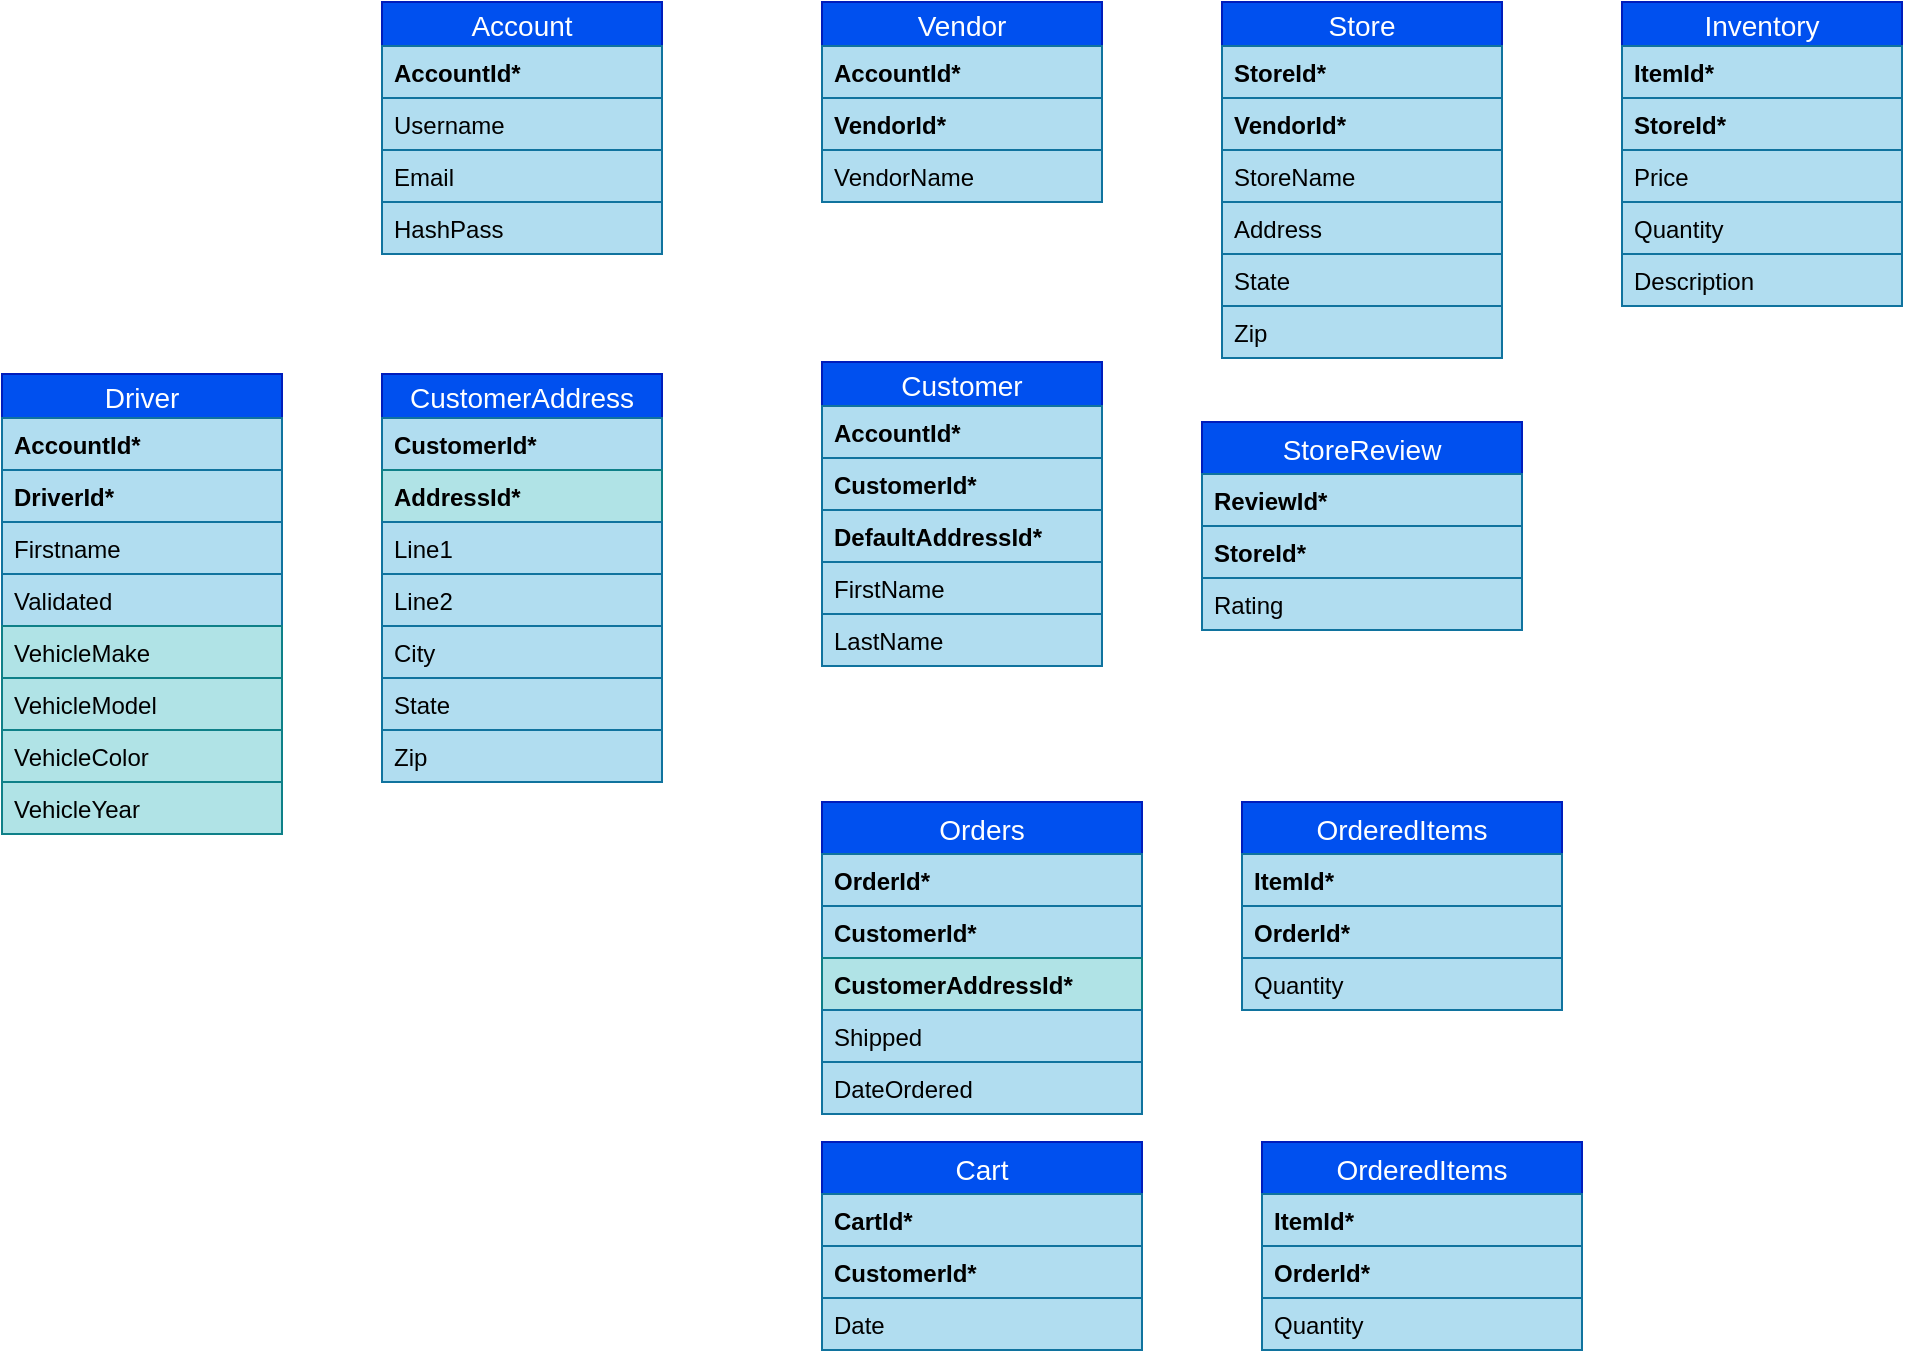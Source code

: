 <mxfile version="13.1.9" type="github">
  <diagram id="unekgs6rDZwSWhFbVp5t" name="Page-1">
    <mxGraphModel dx="2272" dy="791" grid="1" gridSize="10" guides="1" tooltips="1" connect="1" arrows="1" fold="1" page="1" pageScale="1" pageWidth="850" pageHeight="1100" math="0" shadow="0">
      <root>
        <mxCell id="0" />
        <mxCell id="1" parent="0" />
        <mxCell id="l6Wv7LGstVZR9h47YhLv-1" value="Vendor" style="swimlane;fontStyle=0;childLayout=stackLayout;horizontal=1;startSize=22;horizontalStack=0;resizeParent=1;resizeParentMax=0;resizeLast=0;collapsible=1;marginBottom=0;align=center;fontSize=14;fillColor=#0050ef;strokeColor=#001DBC;fontColor=#ffffff;" parent="1" vertex="1">
          <mxGeometry x="40" y="40" width="140" height="100" as="geometry" />
        </mxCell>
        <mxCell id="p-x26-pCPJ933fivSphl-17" value="AccountId*" style="text;strokeColor=#10739e;fillColor=#b1ddf0;spacingLeft=4;spacingRight=4;overflow=hidden;rotatable=0;points=[[0,0.5],[1,0.5]];portConstraint=eastwest;fontSize=12;fontStyle=1" vertex="1" parent="l6Wv7LGstVZR9h47YhLv-1">
          <mxGeometry y="22" width="140" height="26" as="geometry" />
        </mxCell>
        <mxCell id="l6Wv7LGstVZR9h47YhLv-2" value="VendorId*" style="text;strokeColor=#10739e;fillColor=#b1ddf0;spacingLeft=4;spacingRight=4;overflow=hidden;rotatable=0;points=[[0,0.5],[1,0.5]];portConstraint=eastwest;fontSize=12;fontStyle=1" parent="l6Wv7LGstVZR9h47YhLv-1" vertex="1">
          <mxGeometry y="48" width="140" height="26" as="geometry" />
        </mxCell>
        <mxCell id="l6Wv7LGstVZR9h47YhLv-3" value="VendorName" style="text;strokeColor=#10739e;fillColor=#b1ddf0;spacingLeft=4;spacingRight=4;overflow=hidden;rotatable=0;points=[[0,0.5],[1,0.5]];portConstraint=eastwest;fontSize=12;" parent="l6Wv7LGstVZR9h47YhLv-1" vertex="1">
          <mxGeometry y="74" width="140" height="26" as="geometry" />
        </mxCell>
        <mxCell id="l6Wv7LGstVZR9h47YhLv-5" value="Store" style="swimlane;fontStyle=0;childLayout=stackLayout;horizontal=1;startSize=22;horizontalStack=0;resizeParent=1;resizeParentMax=0;resizeLast=0;collapsible=1;marginBottom=0;align=center;fontSize=14;fillColor=#0050ef;strokeColor=#001DBC;fontColor=#ffffff;" parent="1" vertex="1">
          <mxGeometry x="240" y="40" width="140" height="178" as="geometry" />
        </mxCell>
        <mxCell id="l6Wv7LGstVZR9h47YhLv-11" value="StoreId*" style="text;strokeColor=#10739e;fillColor=#b1ddf0;spacingLeft=4;spacingRight=4;overflow=hidden;rotatable=0;points=[[0,0.5],[1,0.5]];portConstraint=eastwest;fontSize=12;fontStyle=1" parent="l6Wv7LGstVZR9h47YhLv-5" vertex="1">
          <mxGeometry y="22" width="140" height="26" as="geometry" />
        </mxCell>
        <mxCell id="l6Wv7LGstVZR9h47YhLv-6" value="VendorId*" style="text;strokeColor=#10739e;fillColor=#b1ddf0;spacingLeft=4;spacingRight=4;overflow=hidden;rotatable=0;points=[[0,0.5],[1,0.5]];portConstraint=eastwest;fontSize=12;fontStyle=1" parent="l6Wv7LGstVZR9h47YhLv-5" vertex="1">
          <mxGeometry y="48" width="140" height="26" as="geometry" />
        </mxCell>
        <mxCell id="l6Wv7LGstVZR9h47YhLv-7" value="StoreName" style="text;strokeColor=#10739e;fillColor=#b1ddf0;spacingLeft=4;spacingRight=4;overflow=hidden;rotatable=0;points=[[0,0.5],[1,0.5]];portConstraint=eastwest;fontSize=12;" parent="l6Wv7LGstVZR9h47YhLv-5" vertex="1">
          <mxGeometry y="74" width="140" height="26" as="geometry" />
        </mxCell>
        <mxCell id="l6Wv7LGstVZR9h47YhLv-8" value="Address" style="text;strokeColor=#10739e;fillColor=#b1ddf0;spacingLeft=4;spacingRight=4;overflow=hidden;rotatable=0;points=[[0,0.5],[1,0.5]];portConstraint=eastwest;fontSize=12;" parent="l6Wv7LGstVZR9h47YhLv-5" vertex="1">
          <mxGeometry y="100" width="140" height="26" as="geometry" />
        </mxCell>
        <mxCell id="l6Wv7LGstVZR9h47YhLv-9" value="State" style="text;strokeColor=#10739e;fillColor=#b1ddf0;spacingLeft=4;spacingRight=4;overflow=hidden;rotatable=0;points=[[0,0.5],[1,0.5]];portConstraint=eastwest;fontSize=12;" parent="l6Wv7LGstVZR9h47YhLv-5" vertex="1">
          <mxGeometry y="126" width="140" height="26" as="geometry" />
        </mxCell>
        <mxCell id="l6Wv7LGstVZR9h47YhLv-10" value="Zip" style="text;strokeColor=#10739e;fillColor=#b1ddf0;spacingLeft=4;spacingRight=4;overflow=hidden;rotatable=0;points=[[0,0.5],[1,0.5]];portConstraint=eastwest;fontSize=12;" parent="l6Wv7LGstVZR9h47YhLv-5" vertex="1">
          <mxGeometry y="152" width="140" height="26" as="geometry" />
        </mxCell>
        <mxCell id="l6Wv7LGstVZR9h47YhLv-12" value="Inventory" style="swimlane;fontStyle=0;childLayout=stackLayout;horizontal=1;startSize=22;horizontalStack=0;resizeParent=1;resizeParentMax=0;resizeLast=0;collapsible=1;marginBottom=0;align=center;fontSize=14;fillColor=#0050ef;strokeColor=#001DBC;fontColor=#ffffff;" parent="1" vertex="1">
          <mxGeometry x="440" y="40" width="140" height="152" as="geometry" />
        </mxCell>
        <mxCell id="l6Wv7LGstVZR9h47YhLv-13" value="ItemId*" style="text;strokeColor=#10739e;fillColor=#b1ddf0;spacingLeft=4;spacingRight=4;overflow=hidden;rotatable=0;points=[[0,0.5],[1,0.5]];portConstraint=eastwest;fontSize=12;fontStyle=1" parent="l6Wv7LGstVZR9h47YhLv-12" vertex="1">
          <mxGeometry y="22" width="140" height="26" as="geometry" />
        </mxCell>
        <mxCell id="l6Wv7LGstVZR9h47YhLv-14" value="StoreId*" style="text;strokeColor=#10739e;fillColor=#b1ddf0;spacingLeft=4;spacingRight=4;overflow=hidden;rotatable=0;points=[[0,0.5],[1,0.5]];portConstraint=eastwest;fontSize=12;fontStyle=1" parent="l6Wv7LGstVZR9h47YhLv-12" vertex="1">
          <mxGeometry y="48" width="140" height="26" as="geometry" />
        </mxCell>
        <mxCell id="l6Wv7LGstVZR9h47YhLv-15" value="Price" style="text;strokeColor=#10739e;fillColor=#b1ddf0;spacingLeft=4;spacingRight=4;overflow=hidden;rotatable=0;points=[[0,0.5],[1,0.5]];portConstraint=eastwest;fontSize=12;" parent="l6Wv7LGstVZR9h47YhLv-12" vertex="1">
          <mxGeometry y="74" width="140" height="26" as="geometry" />
        </mxCell>
        <mxCell id="l6Wv7LGstVZR9h47YhLv-16" value="Quantity" style="text;strokeColor=#10739e;fillColor=#b1ddf0;spacingLeft=4;spacingRight=4;overflow=hidden;rotatable=0;points=[[0,0.5],[1,0.5]];portConstraint=eastwest;fontSize=12;" parent="l6Wv7LGstVZR9h47YhLv-12" vertex="1">
          <mxGeometry y="100" width="140" height="26" as="geometry" />
        </mxCell>
        <mxCell id="l6Wv7LGstVZR9h47YhLv-17" value="Description" style="text;strokeColor=#10739e;fillColor=#b1ddf0;spacingLeft=4;spacingRight=4;overflow=hidden;rotatable=0;points=[[0,0.5],[1,0.5]];portConstraint=eastwest;fontSize=12;" parent="l6Wv7LGstVZR9h47YhLv-12" vertex="1">
          <mxGeometry y="126" width="140" height="26" as="geometry" />
        </mxCell>
        <mxCell id="l6Wv7LGstVZR9h47YhLv-23" value="Orders" style="swimlane;fontStyle=0;childLayout=stackLayout;horizontal=1;startSize=26;horizontalStack=0;resizeParent=1;resizeParentMax=0;resizeLast=0;collapsible=1;marginBottom=0;align=center;fontSize=14;fillColor=#0050ef;strokeColor=#001DBC;fontColor=#ffffff;" parent="1" vertex="1">
          <mxGeometry x="40" y="440" width="160" height="156" as="geometry" />
        </mxCell>
        <mxCell id="l6Wv7LGstVZR9h47YhLv-24" value="OrderId*" style="text;strokeColor=#10739e;fillColor=#b1ddf0;spacingLeft=4;spacingRight=4;overflow=hidden;rotatable=0;points=[[0,0.5],[1,0.5]];portConstraint=eastwest;fontSize=12;fontStyle=1" parent="l6Wv7LGstVZR9h47YhLv-23" vertex="1">
          <mxGeometry y="26" width="160" height="26" as="geometry" />
        </mxCell>
        <mxCell id="l6Wv7LGstVZR9h47YhLv-27" value="CustomerId*" style="text;strokeColor=#10739e;fillColor=#b1ddf0;spacingLeft=4;spacingRight=4;overflow=hidden;rotatable=0;points=[[0,0.5],[1,0.5]];portConstraint=eastwest;fontSize=12;fontStyle=1" parent="l6Wv7LGstVZR9h47YhLv-23" vertex="1">
          <mxGeometry y="52" width="160" height="26" as="geometry" />
        </mxCell>
        <mxCell id="p-x26-pCPJ933fivSphl-38" value="CustomerAddressId*" style="text;strokeColor=#0e8088;fillColor=#b0e3e6;spacingLeft=4;spacingRight=4;overflow=hidden;rotatable=0;points=[[0,0.5],[1,0.5]];portConstraint=eastwest;fontSize=12;fontStyle=1" vertex="1" parent="l6Wv7LGstVZR9h47YhLv-23">
          <mxGeometry y="78" width="160" height="26" as="geometry" />
        </mxCell>
        <mxCell id="l6Wv7LGstVZR9h47YhLv-26" value="Shipped" style="text;strokeColor=#10739e;fillColor=#b1ddf0;spacingLeft=4;spacingRight=4;overflow=hidden;rotatable=0;points=[[0,0.5],[1,0.5]];portConstraint=eastwest;fontSize=12;" parent="l6Wv7LGstVZR9h47YhLv-23" vertex="1">
          <mxGeometry y="104" width="160" height="26" as="geometry" />
        </mxCell>
        <mxCell id="l6Wv7LGstVZR9h47YhLv-29" value="DateOrdered" style="text;strokeColor=#10739e;fillColor=#b1ddf0;spacingLeft=4;spacingRight=4;overflow=hidden;rotatable=0;points=[[0,0.5],[1,0.5]];portConstraint=eastwest;fontSize=12;" parent="l6Wv7LGstVZR9h47YhLv-23" vertex="1">
          <mxGeometry y="130" width="160" height="26" as="geometry" />
        </mxCell>
        <mxCell id="l6Wv7LGstVZR9h47YhLv-30" value="Cart" style="swimlane;fontStyle=0;childLayout=stackLayout;horizontal=1;startSize=26;horizontalStack=0;resizeParent=1;resizeParentMax=0;resizeLast=0;collapsible=1;marginBottom=0;align=center;fontSize=14;fillColor=#0050ef;strokeColor=#001DBC;fontColor=#ffffff;" parent="1" vertex="1">
          <mxGeometry x="40" y="610" width="160" height="104" as="geometry" />
        </mxCell>
        <mxCell id="l6Wv7LGstVZR9h47YhLv-31" value="CartId*" style="text;strokeColor=#10739e;fillColor=#b1ddf0;spacingLeft=4;spacingRight=4;overflow=hidden;rotatable=0;points=[[0,0.5],[1,0.5]];portConstraint=eastwest;fontSize=12;fontStyle=1" parent="l6Wv7LGstVZR9h47YhLv-30" vertex="1">
          <mxGeometry y="26" width="160" height="26" as="geometry" />
        </mxCell>
        <mxCell id="l6Wv7LGstVZR9h47YhLv-32" value="CustomerId*" style="text;strokeColor=#10739e;fillColor=#b1ddf0;spacingLeft=4;spacingRight=4;overflow=hidden;rotatable=0;points=[[0,0.5],[1,0.5]];portConstraint=eastwest;fontSize=12;fontStyle=1" parent="l6Wv7LGstVZR9h47YhLv-30" vertex="1">
          <mxGeometry y="52" width="160" height="26" as="geometry" />
        </mxCell>
        <mxCell id="l6Wv7LGstVZR9h47YhLv-33" value="Date" style="text;strokeColor=#10739e;fillColor=#b1ddf0;spacingLeft=4;spacingRight=4;overflow=hidden;rotatable=0;points=[[0,0.5],[1,0.5]];portConstraint=eastwest;fontSize=12;" parent="l6Wv7LGstVZR9h47YhLv-30" vertex="1">
          <mxGeometry y="78" width="160" height="26" as="geometry" />
        </mxCell>
        <mxCell id="p-x26-pCPJ933fivSphl-1" value="StoreReview" style="swimlane;fontStyle=0;childLayout=stackLayout;horizontal=1;startSize=26;horizontalStack=0;resizeParent=1;resizeParentMax=0;resizeLast=0;collapsible=1;marginBottom=0;align=center;fontSize=14;fillColor=#0050ef;strokeColor=#001DBC;fontColor=#ffffff;" vertex="1" parent="1">
          <mxGeometry x="230" y="250" width="160" height="104" as="geometry" />
        </mxCell>
        <mxCell id="p-x26-pCPJ933fivSphl-2" value="ReviewId*" style="text;strokeColor=#10739e;fillColor=#b1ddf0;spacingLeft=4;spacingRight=4;overflow=hidden;rotatable=0;points=[[0,0.5],[1,0.5]];portConstraint=eastwest;fontSize=12;fontStyle=1" vertex="1" parent="p-x26-pCPJ933fivSphl-1">
          <mxGeometry y="26" width="160" height="26" as="geometry" />
        </mxCell>
        <mxCell id="p-x26-pCPJ933fivSphl-4" value="StoreId*" style="text;strokeColor=#10739e;fillColor=#b1ddf0;spacingLeft=4;spacingRight=4;overflow=hidden;rotatable=0;points=[[0,0.5],[1,0.5]];portConstraint=eastwest;fontSize=12;verticalAlign=top;fontStyle=1" vertex="1" parent="p-x26-pCPJ933fivSphl-1">
          <mxGeometry y="52" width="160" height="26" as="geometry" />
        </mxCell>
        <mxCell id="p-x26-pCPJ933fivSphl-3" value="Rating" style="text;strokeColor=#10739e;fillColor=#b1ddf0;spacingLeft=4;spacingRight=4;overflow=hidden;rotatable=0;points=[[0,0.5],[1,0.5]];portConstraint=eastwest;fontSize=12;" vertex="1" parent="p-x26-pCPJ933fivSphl-1">
          <mxGeometry y="78" width="160" height="26" as="geometry" />
        </mxCell>
        <mxCell id="l6Wv7LGstVZR9h47YhLv-18" value="OrderedItems" style="swimlane;fontStyle=0;childLayout=stackLayout;horizontal=1;startSize=26;horizontalStack=0;resizeParent=1;resizeParentMax=0;resizeLast=0;collapsible=1;marginBottom=0;align=center;fontSize=14;fillColor=#0050ef;strokeColor=#001DBC;fontColor=#ffffff;" parent="1" vertex="1">
          <mxGeometry x="250" y="440" width="160" height="104" as="geometry" />
        </mxCell>
        <mxCell id="l6Wv7LGstVZR9h47YhLv-19" value="ItemId*" style="text;strokeColor=#10739e;fillColor=#b1ddf0;spacingLeft=4;spacingRight=4;overflow=hidden;rotatable=0;points=[[0,0.5],[1,0.5]];portConstraint=eastwest;fontSize=12;fontStyle=1" parent="l6Wv7LGstVZR9h47YhLv-18" vertex="1">
          <mxGeometry y="26" width="160" height="26" as="geometry" />
        </mxCell>
        <mxCell id="l6Wv7LGstVZR9h47YhLv-20" value="OrderId*" style="text;strokeColor=#10739e;fillColor=#b1ddf0;spacingLeft=4;spacingRight=4;overflow=hidden;rotatable=0;points=[[0,0.5],[1,0.5]];portConstraint=eastwest;fontSize=12;fontStyle=1" parent="l6Wv7LGstVZR9h47YhLv-18" vertex="1">
          <mxGeometry y="52" width="160" height="26" as="geometry" />
        </mxCell>
        <mxCell id="l6Wv7LGstVZR9h47YhLv-21" value="Quantity" style="text;strokeColor=#10739e;fillColor=#b1ddf0;spacingLeft=4;spacingRight=4;overflow=hidden;rotatable=0;points=[[0,0.5],[1,0.5]];portConstraint=eastwest;fontSize=12;" parent="l6Wv7LGstVZR9h47YhLv-18" vertex="1">
          <mxGeometry y="78" width="160" height="26" as="geometry" />
        </mxCell>
        <mxCell id="p-x26-pCPJ933fivSphl-6" value="OrderedItems" style="swimlane;fontStyle=0;childLayout=stackLayout;horizontal=1;startSize=26;horizontalStack=0;resizeParent=1;resizeParentMax=0;resizeLast=0;collapsible=1;marginBottom=0;align=center;fontSize=14;fillColor=#0050ef;strokeColor=#001DBC;fontColor=#ffffff;" vertex="1" parent="1">
          <mxGeometry x="260" y="610" width="160" height="104" as="geometry" />
        </mxCell>
        <mxCell id="p-x26-pCPJ933fivSphl-7" value="ItemId*" style="text;strokeColor=#10739e;fillColor=#b1ddf0;spacingLeft=4;spacingRight=4;overflow=hidden;rotatable=0;points=[[0,0.5],[1,0.5]];portConstraint=eastwest;fontSize=12;fontStyle=1" vertex="1" parent="p-x26-pCPJ933fivSphl-6">
          <mxGeometry y="26" width="160" height="26" as="geometry" />
        </mxCell>
        <mxCell id="p-x26-pCPJ933fivSphl-8" value="OrderId*" style="text;strokeColor=#10739e;fillColor=#b1ddf0;spacingLeft=4;spacingRight=4;overflow=hidden;rotatable=0;points=[[0,0.5],[1,0.5]];portConstraint=eastwest;fontSize=12;fontStyle=1" vertex="1" parent="p-x26-pCPJ933fivSphl-6">
          <mxGeometry y="52" width="160" height="26" as="geometry" />
        </mxCell>
        <mxCell id="p-x26-pCPJ933fivSphl-9" value="Quantity" style="text;strokeColor=#10739e;fillColor=#b1ddf0;spacingLeft=4;spacingRight=4;overflow=hidden;rotatable=0;points=[[0,0.5],[1,0.5]];portConstraint=eastwest;fontSize=12;" vertex="1" parent="p-x26-pCPJ933fivSphl-6">
          <mxGeometry y="78" width="160" height="26" as="geometry" />
        </mxCell>
        <mxCell id="p-x26-pCPJ933fivSphl-18" value="Account" style="swimlane;fontStyle=0;childLayout=stackLayout;horizontal=1;startSize=22;horizontalStack=0;resizeParent=1;resizeParentMax=0;resizeLast=0;collapsible=1;marginBottom=0;align=center;fontSize=14;fillColor=#0050ef;strokeColor=#001DBC;fontColor=#ffffff;" vertex="1" parent="1">
          <mxGeometry x="-180" y="40" width="140" height="126" as="geometry" />
        </mxCell>
        <mxCell id="p-x26-pCPJ933fivSphl-19" value="AccountId*" style="text;strokeColor=#10739e;fillColor=#b1ddf0;spacingLeft=4;spacingRight=4;overflow=hidden;rotatable=0;points=[[0,0.5],[1,0.5]];portConstraint=eastwest;fontSize=12;fontStyle=1" vertex="1" parent="p-x26-pCPJ933fivSphl-18">
          <mxGeometry y="22" width="140" height="26" as="geometry" />
        </mxCell>
        <mxCell id="p-x26-pCPJ933fivSphl-21" value="Username" style="text;strokeColor=#10739e;fillColor=#b1ddf0;spacingLeft=4;spacingRight=4;overflow=hidden;rotatable=0;points=[[0,0.5],[1,0.5]];portConstraint=eastwest;fontSize=12;" vertex="1" parent="p-x26-pCPJ933fivSphl-18">
          <mxGeometry y="48" width="140" height="26" as="geometry" />
        </mxCell>
        <mxCell id="p-x26-pCPJ933fivSphl-22" value="Email" style="text;strokeColor=#10739e;fillColor=#b1ddf0;spacingLeft=4;spacingRight=4;overflow=hidden;rotatable=0;points=[[0,0.5],[1,0.5]];portConstraint=eastwest;fontSize=12;" vertex="1" parent="p-x26-pCPJ933fivSphl-18">
          <mxGeometry y="74" width="140" height="26" as="geometry" />
        </mxCell>
        <mxCell id="p-x26-pCPJ933fivSphl-23" value="HashPass" style="text;strokeColor=#10739e;fillColor=#b1ddf0;spacingLeft=4;spacingRight=4;overflow=hidden;rotatable=0;points=[[0,0.5],[1,0.5]];portConstraint=eastwest;fontSize=12;" vertex="1" parent="p-x26-pCPJ933fivSphl-18">
          <mxGeometry y="100" width="140" height="26" as="geometry" />
        </mxCell>
        <mxCell id="p-x26-pCPJ933fivSphl-24" value="Customer" style="swimlane;fontStyle=0;childLayout=stackLayout;horizontal=1;startSize=22;horizontalStack=0;resizeParent=1;resizeParentMax=0;resizeLast=0;collapsible=1;marginBottom=0;align=center;fontSize=14;fillColor=#0050ef;strokeColor=#001DBC;fontColor=#ffffff;" vertex="1" parent="1">
          <mxGeometry x="40" y="220" width="140" height="152" as="geometry" />
        </mxCell>
        <mxCell id="p-x26-pCPJ933fivSphl-25" value="AccountId*" style="text;strokeColor=#10739e;fillColor=#b1ddf0;spacingLeft=4;spacingRight=4;overflow=hidden;rotatable=0;points=[[0,0.5],[1,0.5]];portConstraint=eastwest;fontSize=12;fontStyle=1" vertex="1" parent="p-x26-pCPJ933fivSphl-24">
          <mxGeometry y="22" width="140" height="26" as="geometry" />
        </mxCell>
        <mxCell id="p-x26-pCPJ933fivSphl-26" value="CustomerId*" style="text;strokeColor=#10739e;fillColor=#b1ddf0;spacingLeft=4;spacingRight=4;overflow=hidden;rotatable=0;points=[[0,0.5],[1,0.5]];portConstraint=eastwest;fontSize=12;fontStyle=1" vertex="1" parent="p-x26-pCPJ933fivSphl-24">
          <mxGeometry y="48" width="140" height="26" as="geometry" />
        </mxCell>
        <mxCell id="p-x26-pCPJ933fivSphl-29" value="DefaultAddressId*" style="text;strokeColor=#10739e;fillColor=#b1ddf0;spacingLeft=4;spacingRight=4;overflow=hidden;rotatable=0;points=[[0,0.5],[1,0.5]];portConstraint=eastwest;fontSize=12;fontStyle=1" vertex="1" parent="p-x26-pCPJ933fivSphl-24">
          <mxGeometry y="74" width="140" height="26" as="geometry" />
        </mxCell>
        <mxCell id="p-x26-pCPJ933fivSphl-27" value="FirstName" style="text;strokeColor=#10739e;fillColor=#b1ddf0;spacingLeft=4;spacingRight=4;overflow=hidden;rotatable=0;points=[[0,0.5],[1,0.5]];portConstraint=eastwest;fontSize=12;" vertex="1" parent="p-x26-pCPJ933fivSphl-24">
          <mxGeometry y="100" width="140" height="26" as="geometry" />
        </mxCell>
        <mxCell id="p-x26-pCPJ933fivSphl-28" value="LastName" style="text;strokeColor=#10739e;fillColor=#b1ddf0;spacingLeft=4;spacingRight=4;overflow=hidden;rotatable=0;points=[[0,0.5],[1,0.5]];portConstraint=eastwest;fontSize=12;" vertex="1" parent="p-x26-pCPJ933fivSphl-24">
          <mxGeometry y="126" width="140" height="26" as="geometry" />
        </mxCell>
        <mxCell id="p-x26-pCPJ933fivSphl-10" value="CustomerAddress" style="swimlane;fontStyle=0;childLayout=stackLayout;horizontal=1;startSize=22;horizontalStack=0;resizeParent=1;resizeParentMax=0;resizeLast=0;collapsible=1;marginBottom=0;align=center;fontSize=14;fillColor=#0050ef;strokeColor=#001DBC;fontColor=#ffffff;" vertex="1" parent="1">
          <mxGeometry x="-180" y="226" width="140" height="204" as="geometry" />
        </mxCell>
        <mxCell id="p-x26-pCPJ933fivSphl-11" value="CustomerId*" style="text;strokeColor=#10739e;fillColor=#b1ddf0;spacingLeft=4;spacingRight=4;overflow=hidden;rotatable=0;points=[[0,0.5],[1,0.5]];portConstraint=eastwest;fontSize=12;fontStyle=1" vertex="1" parent="p-x26-pCPJ933fivSphl-10">
          <mxGeometry y="22" width="140" height="26" as="geometry" />
        </mxCell>
        <mxCell id="p-x26-pCPJ933fivSphl-39" value="AddressId*" style="text;strokeColor=#0e8088;fillColor=#b0e3e6;spacingLeft=4;spacingRight=4;overflow=hidden;rotatable=0;points=[[0,0.5],[1,0.5]];portConstraint=eastwest;fontSize=12;fontStyle=1" vertex="1" parent="p-x26-pCPJ933fivSphl-10">
          <mxGeometry y="48" width="140" height="26" as="geometry" />
        </mxCell>
        <mxCell id="p-x26-pCPJ933fivSphl-12" value="Line1" style="text;strokeColor=#10739e;fillColor=#b1ddf0;spacingLeft=4;spacingRight=4;overflow=hidden;rotatable=0;points=[[0,0.5],[1,0.5]];portConstraint=eastwest;fontSize=12;" vertex="1" parent="p-x26-pCPJ933fivSphl-10">
          <mxGeometry y="74" width="140" height="26" as="geometry" />
        </mxCell>
        <mxCell id="p-x26-pCPJ933fivSphl-14" value="Line2" style="text;strokeColor=#10739e;fillColor=#b1ddf0;spacingLeft=4;spacingRight=4;overflow=hidden;rotatable=0;points=[[0,0.5],[1,0.5]];portConstraint=eastwest;fontSize=12;" vertex="1" parent="p-x26-pCPJ933fivSphl-10">
          <mxGeometry y="100" width="140" height="26" as="geometry" />
        </mxCell>
        <mxCell id="p-x26-pCPJ933fivSphl-15" value="City" style="text;strokeColor=#10739e;fillColor=#b1ddf0;spacingLeft=4;spacingRight=4;overflow=hidden;rotatable=0;points=[[0,0.5],[1,0.5]];portConstraint=eastwest;fontSize=12;" vertex="1" parent="p-x26-pCPJ933fivSphl-10">
          <mxGeometry y="126" width="140" height="26" as="geometry" />
        </mxCell>
        <mxCell id="p-x26-pCPJ933fivSphl-16" value="State" style="text;strokeColor=#10739e;fillColor=#b1ddf0;spacingLeft=4;spacingRight=4;overflow=hidden;rotatable=0;points=[[0,0.5],[1,0.5]];portConstraint=eastwest;fontSize=12;" vertex="1" parent="p-x26-pCPJ933fivSphl-10">
          <mxGeometry y="152" width="140" height="26" as="geometry" />
        </mxCell>
        <mxCell id="p-x26-pCPJ933fivSphl-37" value="Zip" style="text;strokeColor=#10739e;fillColor=#b1ddf0;spacingLeft=4;spacingRight=4;overflow=hidden;rotatable=0;points=[[0,0.5],[1,0.5]];portConstraint=eastwest;fontSize=12;" vertex="1" parent="p-x26-pCPJ933fivSphl-10">
          <mxGeometry y="178" width="140" height="26" as="geometry" />
        </mxCell>
        <mxCell id="p-x26-pCPJ933fivSphl-40" value="Driver" style="swimlane;fontStyle=0;childLayout=stackLayout;horizontal=1;startSize=22;horizontalStack=0;resizeParent=1;resizeParentMax=0;resizeLast=0;collapsible=1;marginBottom=0;align=center;fontSize=14;fillColor=#0050ef;strokeColor=#001DBC;fontColor=#ffffff;" vertex="1" parent="1">
          <mxGeometry x="-370" y="226" width="140" height="230" as="geometry" />
        </mxCell>
        <mxCell id="p-x26-pCPJ933fivSphl-41" value="AccountId*" style="text;strokeColor=#10739e;fillColor=#b1ddf0;spacingLeft=4;spacingRight=4;overflow=hidden;rotatable=0;points=[[0,0.5],[1,0.5]];portConstraint=eastwest;fontSize=12;fontStyle=1" vertex="1" parent="p-x26-pCPJ933fivSphl-40">
          <mxGeometry y="22" width="140" height="26" as="geometry" />
        </mxCell>
        <mxCell id="p-x26-pCPJ933fivSphl-42" value="DriverId*" style="text;strokeColor=#10739e;fillColor=#b1ddf0;spacingLeft=4;spacingRight=4;overflow=hidden;rotatable=0;points=[[0,0.5],[1,0.5]];portConstraint=eastwest;fontSize=12;fontStyle=1" vertex="1" parent="p-x26-pCPJ933fivSphl-40">
          <mxGeometry y="48" width="140" height="26" as="geometry" />
        </mxCell>
        <mxCell id="p-x26-pCPJ933fivSphl-43" value="Firstname" style="text;strokeColor=#10739e;fillColor=#b1ddf0;spacingLeft=4;spacingRight=4;overflow=hidden;rotatable=0;points=[[0,0.5],[1,0.5]];portConstraint=eastwest;fontSize=12;" vertex="1" parent="p-x26-pCPJ933fivSphl-40">
          <mxGeometry y="74" width="140" height="26" as="geometry" />
        </mxCell>
        <mxCell id="p-x26-pCPJ933fivSphl-44" value="Validated" style="text;strokeColor=#10739e;fillColor=#b1ddf0;spacingLeft=4;spacingRight=4;overflow=hidden;rotatable=0;points=[[0,0.5],[1,0.5]];portConstraint=eastwest;fontSize=12;" vertex="1" parent="p-x26-pCPJ933fivSphl-40">
          <mxGeometry y="100" width="140" height="26" as="geometry" />
        </mxCell>
        <mxCell id="p-x26-pCPJ933fivSphl-46" value="VehicleMake" style="text;strokeColor=#0e8088;fillColor=#b0e3e6;spacingLeft=4;spacingRight=4;overflow=hidden;rotatable=0;points=[[0,0.5],[1,0.5]];portConstraint=eastwest;fontSize=12;" vertex="1" parent="p-x26-pCPJ933fivSphl-40">
          <mxGeometry y="126" width="140" height="26" as="geometry" />
        </mxCell>
        <mxCell id="p-x26-pCPJ933fivSphl-47" value="VehicleModel" style="text;strokeColor=#0e8088;fillColor=#b0e3e6;spacingLeft=4;spacingRight=4;overflow=hidden;rotatable=0;points=[[0,0.5],[1,0.5]];portConstraint=eastwest;fontSize=12;" vertex="1" parent="p-x26-pCPJ933fivSphl-40">
          <mxGeometry y="152" width="140" height="26" as="geometry" />
        </mxCell>
        <mxCell id="p-x26-pCPJ933fivSphl-49" value="VehicleColor" style="text;strokeColor=#0e8088;fillColor=#b0e3e6;spacingLeft=4;spacingRight=4;overflow=hidden;rotatable=0;points=[[0,0.5],[1,0.5]];portConstraint=eastwest;fontSize=12;" vertex="1" parent="p-x26-pCPJ933fivSphl-40">
          <mxGeometry y="178" width="140" height="26" as="geometry" />
        </mxCell>
        <mxCell id="p-x26-pCPJ933fivSphl-48" value="VehicleYear" style="text;strokeColor=#0e8088;fillColor=#b0e3e6;spacingLeft=4;spacingRight=4;overflow=hidden;rotatable=0;points=[[0,0.5],[1,0.5]];portConstraint=eastwest;fontSize=12;" vertex="1" parent="p-x26-pCPJ933fivSphl-40">
          <mxGeometry y="204" width="140" height="26" as="geometry" />
        </mxCell>
      </root>
    </mxGraphModel>
  </diagram>
</mxfile>
